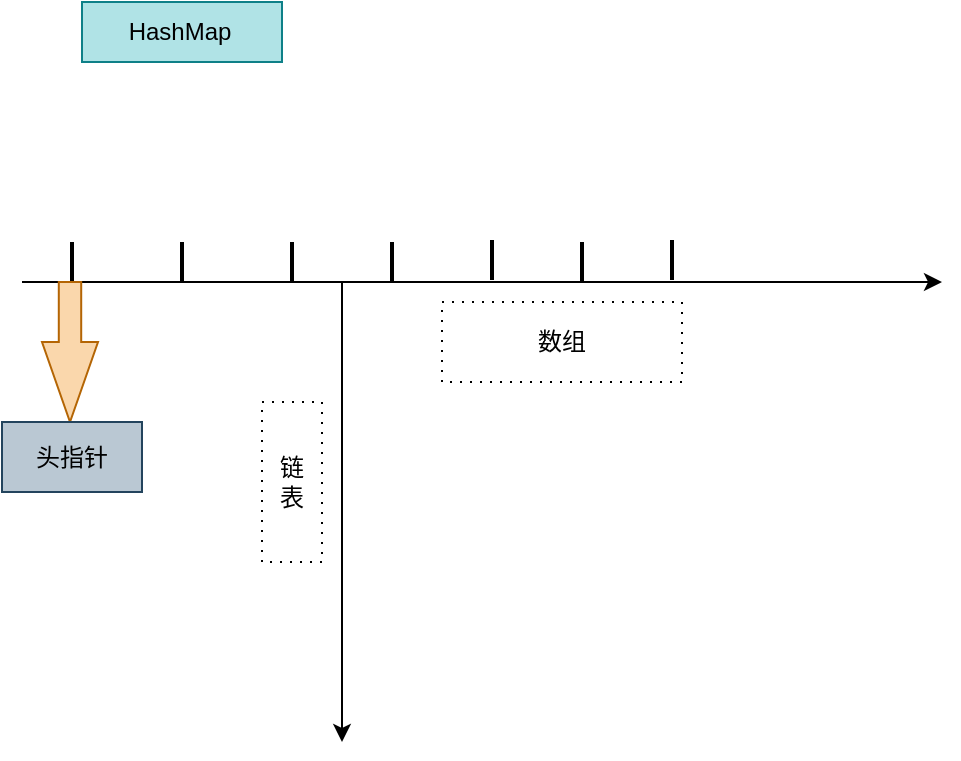 <mxfile version="21.7.2" type="github">
  <diagram name="第 1 页" id="m20d3yRqj2rEdwWs52Zw">
    <mxGraphModel dx="470" dy="414" grid="1" gridSize="10" guides="1" tooltips="1" connect="1" arrows="1" fold="1" page="1" pageScale="1" pageWidth="827" pageHeight="1169" math="0" shadow="0">
      <root>
        <mxCell id="0" />
        <mxCell id="1" parent="0" />
        <mxCell id="SI9y_5N5KK7AquBP0M-R-1" value="" style="endArrow=classic;html=1;rounded=0;" edge="1" parent="1">
          <mxGeometry width="50" height="50" relative="1" as="geometry">
            <mxPoint x="20" y="230" as="sourcePoint" />
            <mxPoint x="480" y="230" as="targetPoint" />
          </mxGeometry>
        </mxCell>
        <mxCell id="SI9y_5N5KK7AquBP0M-R-5" value="" style="line;strokeWidth=2;direction=south;html=1;" vertex="1" parent="1">
          <mxGeometry x="40" y="210" width="10" height="20" as="geometry" />
        </mxCell>
        <mxCell id="SI9y_5N5KK7AquBP0M-R-7" value="数组" style="rounded=0;whiteSpace=wrap;html=1;dashed=1;dashPattern=1 4;" vertex="1" parent="1">
          <mxGeometry x="230" y="240" width="120" height="40" as="geometry" />
        </mxCell>
        <mxCell id="SI9y_5N5KK7AquBP0M-R-8" value="HashMap&lt;span style=&quot;white-space: pre;&quot;&gt;&#x9;&lt;/span&gt;" style="rounded=0;whiteSpace=wrap;html=1;fillColor=#b0e3e6;strokeColor=#0e8088;" vertex="1" parent="1">
          <mxGeometry x="50" y="90" width="100" height="30" as="geometry" />
        </mxCell>
        <mxCell id="SI9y_5N5KK7AquBP0M-R-12" value="" style="endArrow=classic;html=1;rounded=0;" edge="1" parent="1">
          <mxGeometry width="50" height="50" relative="1" as="geometry">
            <mxPoint x="180" y="230" as="sourcePoint" />
            <mxPoint x="180" y="460" as="targetPoint" />
          </mxGeometry>
        </mxCell>
        <mxCell id="SI9y_5N5KK7AquBP0M-R-13" value="&lt;div&gt;链&lt;/div&gt;&lt;div&gt;表&lt;br&gt;&lt;/div&gt;" style="rounded=0;whiteSpace=wrap;html=1;dashed=1;dashPattern=1 4;" vertex="1" parent="1">
          <mxGeometry x="140" y="290" width="30" height="80" as="geometry" />
        </mxCell>
        <mxCell id="SI9y_5N5KK7AquBP0M-R-14" value="" style="line;strokeWidth=2;direction=south;html=1;" vertex="1" parent="1">
          <mxGeometry x="95" y="210" width="10" height="20" as="geometry" />
        </mxCell>
        <mxCell id="SI9y_5N5KK7AquBP0M-R-15" value="" style="html=1;shadow=0;dashed=0;align=center;verticalAlign=middle;shape=mxgraph.arrows2.arrow;dy=0.6;dx=40;direction=south;notch=0;fillColor=#fad7ac;strokeColor=#b46504;" vertex="1" parent="1">
          <mxGeometry x="30" y="230" width="28" height="70" as="geometry" />
        </mxCell>
        <mxCell id="SI9y_5N5KK7AquBP0M-R-17" value="头指针" style="rounded=0;whiteSpace=wrap;html=1;fillColor=#bac8d3;strokeColor=#23445d;" vertex="1" parent="1">
          <mxGeometry x="10" y="300" width="70" height="35" as="geometry" />
        </mxCell>
        <mxCell id="SI9y_5N5KK7AquBP0M-R-18" value="" style="line;strokeWidth=2;direction=south;html=1;" vertex="1" parent="1">
          <mxGeometry x="150" y="210" width="10" height="20" as="geometry" />
        </mxCell>
        <mxCell id="SI9y_5N5KK7AquBP0M-R-19" value="" style="line;strokeWidth=2;direction=south;html=1;" vertex="1" parent="1">
          <mxGeometry x="200" y="210" width="10" height="20" as="geometry" />
        </mxCell>
        <mxCell id="SI9y_5N5KK7AquBP0M-R-20" value="" style="line;strokeWidth=2;direction=south;html=1;" vertex="1" parent="1">
          <mxGeometry x="250" y="209" width="10" height="20" as="geometry" />
        </mxCell>
        <mxCell id="SI9y_5N5KK7AquBP0M-R-25" value="" style="line;strokeWidth=2;direction=south;html=1;" vertex="1" parent="1">
          <mxGeometry x="295" y="210" width="10" height="20" as="geometry" />
        </mxCell>
        <mxCell id="SI9y_5N5KK7AquBP0M-R-26" value="" style="line;strokeWidth=2;direction=south;html=1;" vertex="1" parent="1">
          <mxGeometry x="340" y="209" width="10" height="20" as="geometry" />
        </mxCell>
      </root>
    </mxGraphModel>
  </diagram>
</mxfile>

